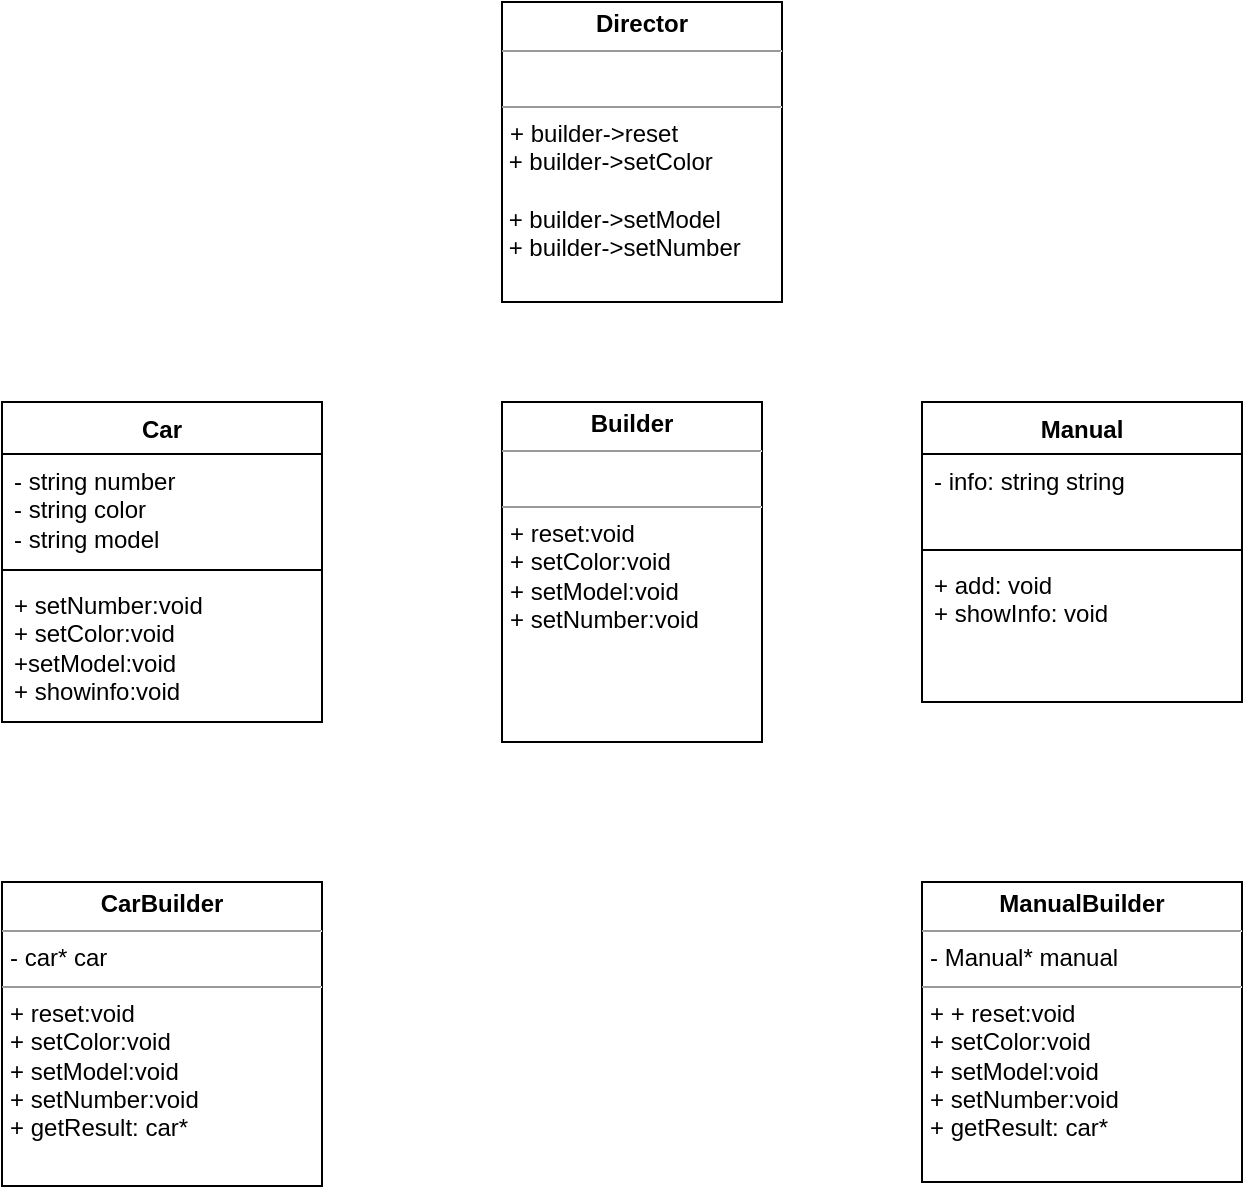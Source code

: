 <mxfile version="21.5.1" type="device">
  <diagram name="Страница 1" id="s5z3BWgbaGjor-r_IFXE">
    <mxGraphModel dx="1671" dy="2089" grid="1" gridSize="10" guides="1" tooltips="1" connect="1" arrows="1" fold="1" page="1" pageScale="1" pageWidth="827" pageHeight="1169" math="0" shadow="0">
      <root>
        <mxCell id="0" />
        <mxCell id="1" parent="0" />
        <mxCell id="ZsdWD6EWJLSH-SKb6HpS-1" value="Car" style="swimlane;fontStyle=1;align=center;verticalAlign=top;childLayout=stackLayout;horizontal=1;startSize=26;horizontalStack=0;resizeParent=1;resizeParentMax=0;resizeLast=0;collapsible=1;marginBottom=0;whiteSpace=wrap;html=1;" vertex="1" parent="1">
          <mxGeometry x="90" y="70" width="160" height="160" as="geometry" />
        </mxCell>
        <mxCell id="ZsdWD6EWJLSH-SKb6HpS-2" value="- string number&lt;br&gt;- string color&lt;br&gt;- string model" style="text;strokeColor=none;fillColor=none;align=left;verticalAlign=top;spacingLeft=4;spacingRight=4;overflow=hidden;rotatable=0;points=[[0,0.5],[1,0.5]];portConstraint=eastwest;whiteSpace=wrap;html=1;" vertex="1" parent="ZsdWD6EWJLSH-SKb6HpS-1">
          <mxGeometry y="26" width="160" height="54" as="geometry" />
        </mxCell>
        <mxCell id="ZsdWD6EWJLSH-SKb6HpS-3" value="" style="line;strokeWidth=1;fillColor=none;align=left;verticalAlign=middle;spacingTop=-1;spacingLeft=3;spacingRight=3;rotatable=0;labelPosition=right;points=[];portConstraint=eastwest;strokeColor=inherit;" vertex="1" parent="ZsdWD6EWJLSH-SKb6HpS-1">
          <mxGeometry y="80" width="160" height="8" as="geometry" />
        </mxCell>
        <mxCell id="ZsdWD6EWJLSH-SKb6HpS-4" value="+ setNumber:void&lt;br&gt;+ setColor:void&lt;br&gt;+setModel:void&lt;br&gt;+ showinfo:void" style="text;strokeColor=none;fillColor=none;align=left;verticalAlign=top;spacingLeft=4;spacingRight=4;overflow=hidden;rotatable=0;points=[[0,0.5],[1,0.5]];portConstraint=eastwest;whiteSpace=wrap;html=1;" vertex="1" parent="ZsdWD6EWJLSH-SKb6HpS-1">
          <mxGeometry y="88" width="160" height="72" as="geometry" />
        </mxCell>
        <mxCell id="ZsdWD6EWJLSH-SKb6HpS-5" value="Manual" style="swimlane;fontStyle=1;align=center;verticalAlign=top;childLayout=stackLayout;horizontal=1;startSize=26;horizontalStack=0;resizeParent=1;resizeParentMax=0;resizeLast=0;collapsible=1;marginBottom=0;whiteSpace=wrap;html=1;" vertex="1" parent="1">
          <mxGeometry x="550" y="70" width="160" height="150" as="geometry" />
        </mxCell>
        <mxCell id="ZsdWD6EWJLSH-SKb6HpS-6" value="- info: string string" style="text;strokeColor=none;fillColor=none;align=left;verticalAlign=top;spacingLeft=4;spacingRight=4;overflow=hidden;rotatable=0;points=[[0,0.5],[1,0.5]];portConstraint=eastwest;whiteSpace=wrap;html=1;" vertex="1" parent="ZsdWD6EWJLSH-SKb6HpS-5">
          <mxGeometry y="26" width="160" height="44" as="geometry" />
        </mxCell>
        <mxCell id="ZsdWD6EWJLSH-SKb6HpS-7" value="" style="line;strokeWidth=1;fillColor=none;align=left;verticalAlign=middle;spacingTop=-1;spacingLeft=3;spacingRight=3;rotatable=0;labelPosition=right;points=[];portConstraint=eastwest;strokeColor=inherit;" vertex="1" parent="ZsdWD6EWJLSH-SKb6HpS-5">
          <mxGeometry y="70" width="160" height="8" as="geometry" />
        </mxCell>
        <mxCell id="ZsdWD6EWJLSH-SKb6HpS-8" value="+ add: void&lt;br&gt;+ showInfo: void" style="text;strokeColor=none;fillColor=none;align=left;verticalAlign=top;spacingLeft=4;spacingRight=4;overflow=hidden;rotatable=0;points=[[0,0.5],[1,0.5]];portConstraint=eastwest;whiteSpace=wrap;html=1;" vertex="1" parent="ZsdWD6EWJLSH-SKb6HpS-5">
          <mxGeometry y="78" width="160" height="72" as="geometry" />
        </mxCell>
        <mxCell id="ZsdWD6EWJLSH-SKb6HpS-9" value="&lt;p style=&quot;margin:0px;margin-top:4px;text-align:center;&quot;&gt;&lt;b&gt;Builder&lt;/b&gt;&lt;/p&gt;&lt;hr size=&quot;1&quot;&gt;&lt;p style=&quot;margin:0px;margin-left:4px;&quot;&gt;&lt;br&gt;&lt;/p&gt;&lt;hr size=&quot;1&quot;&gt;&lt;p style=&quot;margin:0px;margin-left:4px;&quot;&gt;+ reset:void&lt;/p&gt;&lt;p style=&quot;margin:0px;margin-left:4px;&quot;&gt;+ setColor:void&lt;/p&gt;&lt;p style=&quot;margin:0px;margin-left:4px;&quot;&gt;+ setModel:void&lt;/p&gt;&lt;p style=&quot;margin:0px;margin-left:4px;&quot;&gt;+ setNumber:void&lt;/p&gt;&lt;p style=&quot;margin:0px;margin-left:4px;&quot;&gt;&lt;br&gt;&lt;/p&gt;" style="verticalAlign=top;align=left;overflow=fill;fontSize=12;fontFamily=Helvetica;html=1;whiteSpace=wrap;" vertex="1" parent="1">
          <mxGeometry x="340" y="70" width="130" height="170" as="geometry" />
        </mxCell>
        <mxCell id="ZsdWD6EWJLSH-SKb6HpS-11" value="&lt;p style=&quot;margin:0px;margin-top:4px;text-align:center;&quot;&gt;&lt;b&gt;CarBuilder&lt;/b&gt;&lt;/p&gt;&lt;hr size=&quot;1&quot;&gt;&lt;p style=&quot;margin:0px;margin-left:4px;&quot;&gt;- car* car&lt;/p&gt;&lt;hr size=&quot;1&quot;&gt;&lt;p style=&quot;border-color: var(--border-color); margin: 0px 0px 0px 4px;&quot;&gt;+ reset:void&lt;/p&gt;&lt;p style=&quot;border-color: var(--border-color); margin: 0px 0px 0px 4px;&quot;&gt;+ setColor:void&lt;/p&gt;&lt;p style=&quot;border-color: var(--border-color); margin: 0px 0px 0px 4px;&quot;&gt;+ setModel:void&lt;/p&gt;&lt;p style=&quot;border-color: var(--border-color); margin: 0px 0px 0px 4px;&quot;&gt;+ setNumber:void&lt;/p&gt;&lt;p style=&quot;border-color: var(--border-color); margin: 0px 0px 0px 4px;&quot;&gt;+ getResult: car*&lt;/p&gt;" style="verticalAlign=top;align=left;overflow=fill;fontSize=12;fontFamily=Helvetica;html=1;whiteSpace=wrap;" vertex="1" parent="1">
          <mxGeometry x="90" y="310" width="160" height="152" as="geometry" />
        </mxCell>
        <mxCell id="ZsdWD6EWJLSH-SKb6HpS-12" value="&lt;p style=&quot;margin:0px;margin-top:4px;text-align:center;&quot;&gt;&lt;b&gt;ManualBuilder&lt;/b&gt;&lt;/p&gt;&lt;hr size=&quot;1&quot;&gt;&lt;p style=&quot;margin:0px;margin-left:4px;&quot;&gt;- Manual* manual&lt;/p&gt;&lt;hr size=&quot;1&quot;&gt;&lt;p style=&quot;margin:0px;margin-left:4px;&quot;&gt;+&amp;nbsp;+ reset:void&lt;/p&gt;&lt;p style=&quot;border-color: var(--border-color); margin: 0px 0px 0px 4px;&quot;&gt;+ setColor:void&lt;/p&gt;&lt;p style=&quot;border-color: var(--border-color); margin: 0px 0px 0px 4px;&quot;&gt;+ setModel:void&lt;/p&gt;&lt;p style=&quot;border-color: var(--border-color); margin: 0px 0px 0px 4px;&quot;&gt;+ setNumber:void&lt;/p&gt;&lt;p style=&quot;border-color: var(--border-color); margin: 0px 0px 0px 4px;&quot;&gt;+ getResult: car*&lt;/p&gt;" style="verticalAlign=top;align=left;overflow=fill;fontSize=12;fontFamily=Helvetica;html=1;whiteSpace=wrap;" vertex="1" parent="1">
          <mxGeometry x="550" y="310" width="160" height="150" as="geometry" />
        </mxCell>
        <mxCell id="ZsdWD6EWJLSH-SKb6HpS-13" value="&lt;p style=&quot;margin:0px;margin-top:4px;text-align:center;&quot;&gt;&lt;b&gt;Director&lt;/b&gt;&lt;/p&gt;&lt;hr size=&quot;1&quot;&gt;&lt;p style=&quot;margin:0px;margin-left:4px;&quot;&gt;&lt;br&gt;&lt;/p&gt;&lt;hr size=&quot;1&quot;&gt;&lt;p style=&quot;border-color: var(--border-color); margin: 0px 0px 0px 4px;&quot;&gt;+ builder-&amp;gt;reset&lt;span style=&quot;background-color: initial;&quot;&gt;&amp;nbsp;&lt;/span&gt;&lt;/p&gt;&amp;nbsp;+ builder-&amp;gt;&lt;span style=&quot;background-color: initial;&quot;&gt;setColor&lt;/span&gt;&lt;br&gt;&lt;p style=&quot;border-color: var(--border-color); margin: 0px 0px 0px 4px;&quot;&gt;&amp;nbsp;&lt;/p&gt;&amp;nbsp;+ builder-&amp;gt;&lt;span style=&quot;background-color: initial;&quot;&gt;setModel&lt;br&gt;&lt;/span&gt;&amp;nbsp;+ builder-&amp;gt;&lt;span style=&quot;background-color: initial;&quot;&gt;setNumber&lt;/span&gt;&lt;br&gt;&lt;p style=&quot;border-color: var(--border-color); margin: 0px 0px 0px 4px;&quot;&gt;&lt;br style=&quot;border-color: var(--border-color);&quot;&gt;&lt;/p&gt;" style="verticalAlign=top;align=left;overflow=fill;fontSize=12;fontFamily=Helvetica;html=1;whiteSpace=wrap;" vertex="1" parent="1">
          <mxGeometry x="340" y="-130" width="140" height="150" as="geometry" />
        </mxCell>
      </root>
    </mxGraphModel>
  </diagram>
</mxfile>
